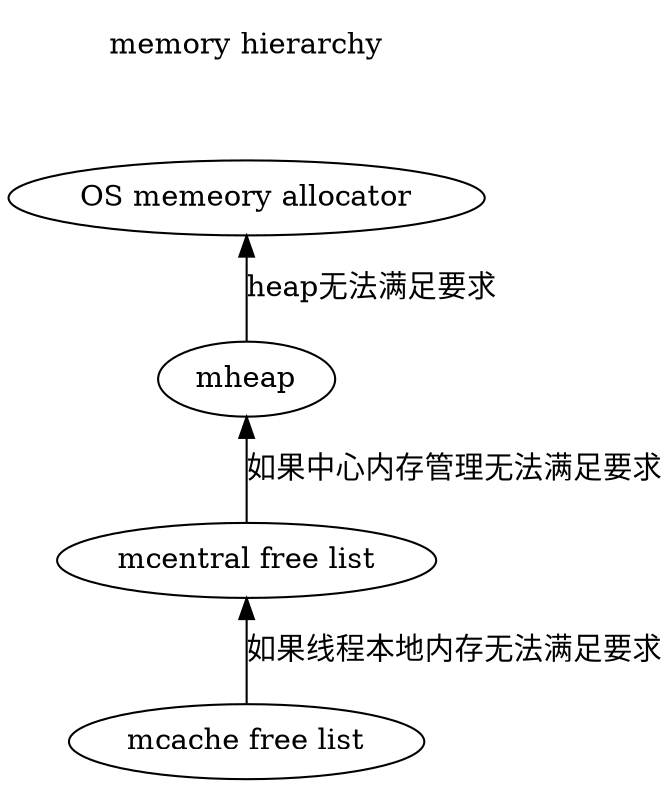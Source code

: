 digraph hierarchy {
	rankdir = "BT"
	title [label = "memory hierarchy", shape = "plaintext"];
	os [label = "OS memeory allocator"];
	mheap [label = "mheap"];
	mcentral [label = "mcentral free list"];
	mcache [label = "mcache free list"];

	mcache->mcentral [label = "如果线程本地内存无法满足要求"];
	mcentral->mheap [label = "如果中心内存管理无法满足要求"];
	mheap->os [label = "heap无法满足要求"];
	os->title [style = "invis"];
}
